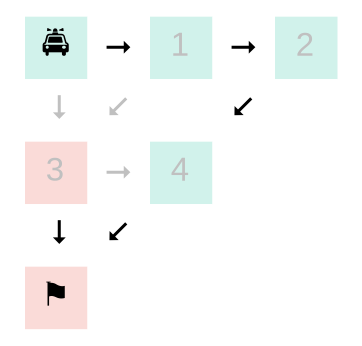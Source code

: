 digraph {
	node [shape=plaintext, fontsize=16, fontname=arial ]
	a[label=<<TABLE BORDER="0" CELLBORDER="0" CELLSPACING="0" COLOR="#ffffff">
	<TR>
		<TD width="30" height="30" fixedsize="true" BGCOLOR="#D1F2EB"><FONT COLOR="black">&#128660;</FONT></TD>
		<TD width="30" height="30" fixedsize="true" BGCOLOR="white">&#11106;</TD>
		<TD width="30" height="30" fixedsize="true" BGCOLOR="#D1F2EB"><FONT COLOR="gray">1</FONT></TD>
		<TD width="30" height="30" fixedsize="true" BGCOLOR="white">&#11106;</TD>
		<TD width="30" height="30" fixedsize="true" BGCOLOR="#D1F2EB"><FONT COLOR="gray">2</FONT></TD>
	</TR>
	<TR>
		<TD width="30" height="30" fixedsize="true" BGCOLOR="white"><FONT COLOR="gray"> &#11107;</FONT></TD>
		<TD width="30" height="30" fixedsize="true" BGCOLOR="white"><FONT COLOR="gray">&#11113;</FONT></TD>
		<TD width="30" height="30" fixedsize="true" BGCOLOR="white"></TD>
		<TD width="30" height="30" fixedsize="true" BGCOLOR="white">&#11113;</TD>
		<TD width="30" height="30" fixedsize="true" BGCOLOR="white"></TD>
	</TR>
	<TR>
		<TD width="30" height="30" fixedsize="true" BGCOLOR="#FADBD8"><FONT COLOR="gray">3</FONT></TD>
		<TD width="30" height="30" fixedsize="true" BGCOLOR="white"><FONT COLOR="gray">&#11106;</FONT></TD>
		<TD width="30" height="30" fixedsize="true" BGCOLOR="#D1F2EB"><FONT COLOR="gray">4</FONT></TD>
		<TD width="30" height="30" fixedsize="true" BGCOLOR="white"></TD>
		<TD width="30" height="30" fixedsize="true" BGCOLOR="white"></TD>
	</TR>
	<TR>
		<TD width="30" height="30" fixedsize="true" BGCOLOR="white"> &#11107;</TD>
		<TD width="30" height="30" fixedsize="true" BGCOLOR="white">&#11113;</TD>
		<TD width="30" height="30" fixedsize="true" BGCOLOR="white"></TD>
		<TD width="30" height="30" fixedsize="true" BGCOLOR="white"></TD>
		<TD width="30" height="30" fixedsize="true" BGCOLOR="white"></TD>
	</TR>
	<TR>
		<TD width="30" height="30" fixedsize="true" BGCOLOR="#FADBD8"><FONT COLOR="black">&#9873;</FONT></TD>
		<TD width="30" height="30" fixedsize="true" BGCOLOR="white"></TD>
		<TD width="30" height="30" fixedsize="true" BGCOLOR="white"></TD>
		<TD width="30" height="30" fixedsize="true" BGCOLOR="white"></TD>
		<TD width="30" height="30" fixedsize="true" BGCOLOR="white"></TD>
	</TR>
	</TABLE>>];
}

